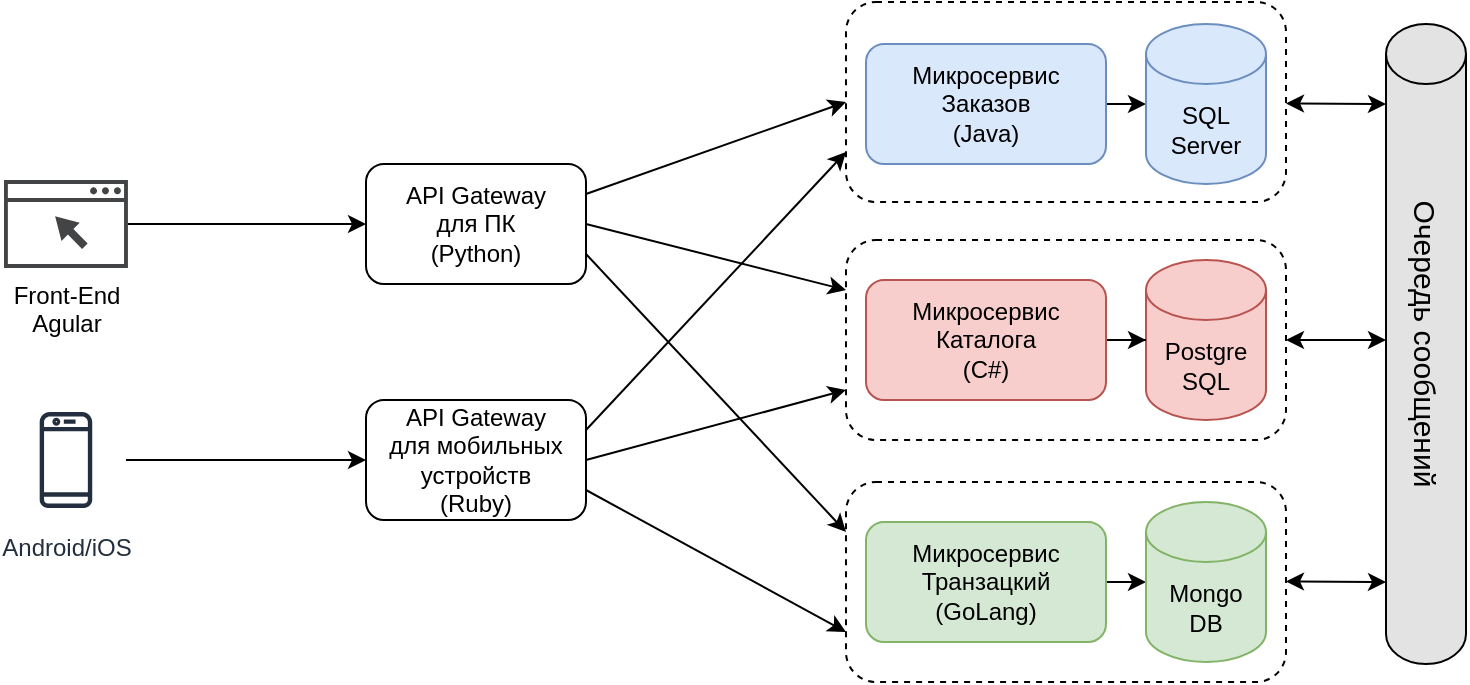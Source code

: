 <mxfile version="14.5.1" type="device"><diagram name="Page-1" id="38b20595-45e3-9b7f-d5ca-b57f44c5b66d"><mxGraphModel dx="886" dy="507" grid="1" gridSize="10" guides="1" tooltips="1" connect="1" arrows="1" fold="1" page="1" pageScale="1" pageWidth="1100" pageHeight="850" background="#ffffff" math="0" shadow="0"><root><mxCell id="0"/><mxCell id="1" parent="0"/><mxCell id="A4lCyTWH7u0pLWWHllQ1-15" value="" style="rounded=1;whiteSpace=wrap;html=1;fillColor=none;dashed=1;" vertex="1" parent="1"><mxGeometry x="481" y="138" width="220" height="100" as="geometry"/></mxCell><mxCell id="A4lCyTWH7u0pLWWHllQ1-16" value="" style="rounded=1;whiteSpace=wrap;html=1;fillColor=none;dashed=1;" vertex="1" parent="1"><mxGeometry x="481" y="259" width="220" height="100" as="geometry"/></mxCell><mxCell id="A4lCyTWH7u0pLWWHllQ1-1" value="" style="rounded=1;whiteSpace=wrap;html=1;fillColor=none;dashed=1;" vertex="1" parent="1"><mxGeometry x="481" y="19" width="220" height="100" as="geometry"/></mxCell><mxCell id="A4lCyTWH7u0pLWWHllQ1-2" style="edgeStyle=orthogonalEdgeStyle;rounded=0;orthogonalLoop=1;jettySize=auto;html=1;entryX=0;entryY=0.5;entryDx=0;entryDy=0;entryPerimeter=0;exitX=1;exitY=0.5;exitDx=0;exitDy=0;" edge="1" parent="1" source="A4lCyTWH7u0pLWWHllQ1-4" target="A4lCyTWH7u0pLWWHllQ1-3"><mxGeometry relative="1" as="geometry"><mxPoint x="591" y="70" as="sourcePoint"/></mxGeometry></mxCell><mxCell id="A4lCyTWH7u0pLWWHllQ1-3" value="&lt;span&gt;SQL&lt;br&gt;Server&lt;br&gt;&lt;/span&gt;" style="shape=cylinder3;whiteSpace=wrap;html=1;boundedLbl=1;backgroundOutline=1;size=15;fillColor=#dae8fc;strokeColor=#6c8ebf;" vertex="1" parent="1"><mxGeometry x="631" y="30" width="60" height="80" as="geometry"/></mxCell><mxCell id="A4lCyTWH7u0pLWWHllQ1-4" value="Микросервис&lt;br&gt;Заказов&lt;br&gt;(Java)" style="rounded=1;whiteSpace=wrap;html=1;fillColor=#dae8fc;strokeColor=#6c8ebf;" vertex="1" parent="1"><mxGeometry x="491" y="40" width="120" height="60" as="geometry"/></mxCell><mxCell id="A4lCyTWH7u0pLWWHllQ1-5" style="edgeStyle=orthogonalEdgeStyle;rounded=0;orthogonalLoop=1;jettySize=auto;html=1;entryX=0;entryY=0.5;entryDx=0;entryDy=0;entryPerimeter=0;exitX=1;exitY=0.5;exitDx=0;exitDy=0;" edge="1" parent="1" source="A4lCyTWH7u0pLWWHllQ1-7" target="A4lCyTWH7u0pLWWHllQ1-6"><mxGeometry relative="1" as="geometry"><mxPoint x="591" y="279" as="sourcePoint"/></mxGeometry></mxCell><mxCell id="A4lCyTWH7u0pLWWHllQ1-6" value="Mongo &lt;br&gt;DB" style="shape=cylinder3;whiteSpace=wrap;html=1;boundedLbl=1;backgroundOutline=1;size=15;fillColor=#d5e8d4;strokeColor=#82b366;" vertex="1" parent="1"><mxGeometry x="631" y="269" width="60" height="80" as="geometry"/></mxCell><mxCell id="A4lCyTWH7u0pLWWHllQ1-7" value="Микросервис Транзацкий&lt;br&gt;(GoLang)" style="rounded=1;whiteSpace=wrap;html=1;fillColor=#d5e8d4;strokeColor=#82b366;" vertex="1" parent="1"><mxGeometry x="491" y="279" width="120" height="60" as="geometry"/></mxCell><mxCell id="A4lCyTWH7u0pLWWHllQ1-8" value="&lt;span&gt;Postgre&lt;br&gt;SQL&lt;br&gt;&lt;/span&gt;" style="shape=cylinder3;whiteSpace=wrap;html=1;boundedLbl=1;backgroundOutline=1;size=15;fillColor=#f8cecc;strokeColor=#b85450;" vertex="1" parent="1"><mxGeometry x="631" y="148" width="60" height="80" as="geometry"/></mxCell><mxCell id="A4lCyTWH7u0pLWWHllQ1-9" value="" style="edgeStyle=orthogonalEdgeStyle;rounded=0;orthogonalLoop=1;jettySize=auto;html=1;" edge="1" parent="1" source="A4lCyTWH7u0pLWWHllQ1-10" target="A4lCyTWH7u0pLWWHllQ1-8"><mxGeometry relative="1" as="geometry"/></mxCell><mxCell id="A4lCyTWH7u0pLWWHllQ1-10" value="Микросервис Каталога &lt;br&gt;(C#)" style="rounded=1;whiteSpace=wrap;html=1;fillColor=#f8cecc;strokeColor=#b85450;" vertex="1" parent="1"><mxGeometry x="491" y="158" width="120" height="60" as="geometry"/></mxCell><mxCell id="A4lCyTWH7u0pLWWHllQ1-11" value="API Gateway&lt;br&gt;для ПК&lt;br&gt;(Python)" style="rounded=1;whiteSpace=wrap;html=1;" vertex="1" parent="1"><mxGeometry x="241" y="100" width="110" height="60" as="geometry"/></mxCell><mxCell id="A4lCyTWH7u0pLWWHllQ1-17" value="" style="shape=cylinder3;whiteSpace=wrap;html=1;boundedLbl=1;backgroundOutline=1;size=15;fillColor=#E3E3E3;" vertex="1" parent="1"><mxGeometry x="751" y="30" width="40" height="320" as="geometry"/></mxCell><mxCell id="A4lCyTWH7u0pLWWHllQ1-18" value="&lt;font style=&quot;font-size: 15px&quot;&gt;Очередь сообщений&lt;br&gt;&lt;/font&gt;" style="text;html=1;strokeColor=none;fillColor=none;align=center;verticalAlign=middle;whiteSpace=wrap;rounded=0;rotation=90;" vertex="1" parent="1"><mxGeometry x="682.25" y="180" width="177.5" height="20" as="geometry"/></mxCell><mxCell id="A4lCyTWH7u0pLWWHllQ1-20" value="" style="endArrow=classic;startArrow=classic;html=1;entryX=1;entryY=0.5;entryDx=0;entryDy=0;" edge="1" parent="1" target="A4lCyTWH7u0pLWWHllQ1-15"><mxGeometry width="50" height="50" relative="1" as="geometry"><mxPoint x="751.0" y="188" as="sourcePoint"/><mxPoint x="712.25" y="187.5" as="targetPoint"/></mxGeometry></mxCell><mxCell id="A4lCyTWH7u0pLWWHllQ1-21" value="" style="endArrow=classic;startArrow=classic;html=1;entryX=1;entryY=0.5;entryDx=0;entryDy=0;" edge="1" parent="1"><mxGeometry width="50" height="50" relative="1" as="geometry"><mxPoint x="751.0" y="70" as="sourcePoint"/><mxPoint x="701.0" y="69.71" as="targetPoint"/></mxGeometry></mxCell><mxCell id="A4lCyTWH7u0pLWWHllQ1-22" value="" style="endArrow=classic;startArrow=classic;html=1;entryX=1;entryY=0.5;entryDx=0;entryDy=0;" edge="1" parent="1"><mxGeometry width="50" height="50" relative="1" as="geometry"><mxPoint x="751.0" y="309.0" as="sourcePoint"/><mxPoint x="701.0" y="308.71" as="targetPoint"/></mxGeometry></mxCell><mxCell id="A4lCyTWH7u0pLWWHllQ1-25" value="API Gateway&lt;br&gt;для мобильных устройств&lt;br&gt;(Ruby)" style="rounded=1;whiteSpace=wrap;html=1;" vertex="1" parent="1"><mxGeometry x="241" y="218" width="110" height="60" as="geometry"/></mxCell><mxCell id="A4lCyTWH7u0pLWWHllQ1-26" value="" style="endArrow=classic;html=1;exitX=1;exitY=0.25;exitDx=0;exitDy=0;entryX=0;entryY=0.5;entryDx=0;entryDy=0;" edge="1" parent="1" source="A4lCyTWH7u0pLWWHllQ1-11" target="A4lCyTWH7u0pLWWHllQ1-1"><mxGeometry width="50" height="50" relative="1" as="geometry"><mxPoint x="321" y="189" as="sourcePoint"/><mxPoint x="371" y="139" as="targetPoint"/></mxGeometry></mxCell><mxCell id="A4lCyTWH7u0pLWWHllQ1-29" value="" style="endArrow=classic;html=1;exitX=1;exitY=0.5;exitDx=0;exitDy=0;entryX=0;entryY=0.25;entryDx=0;entryDy=0;" edge="1" parent="1" source="A4lCyTWH7u0pLWWHllQ1-11" target="A4lCyTWH7u0pLWWHllQ1-15"><mxGeometry width="50" height="50" relative="1" as="geometry"><mxPoint x="361" y="140" as="sourcePoint"/><mxPoint x="491" y="79" as="targetPoint"/></mxGeometry></mxCell><mxCell id="A4lCyTWH7u0pLWWHllQ1-30" value="" style="endArrow=classic;html=1;exitX=1;exitY=0.75;exitDx=0;exitDy=0;entryX=0;entryY=0.25;entryDx=0;entryDy=0;" edge="1" parent="1" source="A4lCyTWH7u0pLWWHllQ1-11" target="A4lCyTWH7u0pLWWHllQ1-16"><mxGeometry width="50" height="50" relative="1" as="geometry"><mxPoint x="361" y="125" as="sourcePoint"/><mxPoint x="491" y="79" as="targetPoint"/></mxGeometry></mxCell><mxCell id="A4lCyTWH7u0pLWWHllQ1-31" value="" style="endArrow=classic;html=1;exitX=1;exitY=0.25;exitDx=0;exitDy=0;entryX=0;entryY=0.75;entryDx=0;entryDy=0;" edge="1" parent="1" source="A4lCyTWH7u0pLWWHllQ1-25" target="A4lCyTWH7u0pLWWHllQ1-1"><mxGeometry width="50" height="50" relative="1" as="geometry"><mxPoint x="371" y="135" as="sourcePoint"/><mxPoint x="501" y="89" as="targetPoint"/></mxGeometry></mxCell><mxCell id="A4lCyTWH7u0pLWWHllQ1-32" value="" style="endArrow=classic;html=1;exitX=1;exitY=0.5;exitDx=0;exitDy=0;entryX=0;entryY=0.75;entryDx=0;entryDy=0;" edge="1" parent="1" source="A4lCyTWH7u0pLWWHllQ1-25" target="A4lCyTWH7u0pLWWHllQ1-15"><mxGeometry width="50" height="50" relative="1" as="geometry"><mxPoint x="381" y="145" as="sourcePoint"/><mxPoint x="511" y="99" as="targetPoint"/></mxGeometry></mxCell><mxCell id="A4lCyTWH7u0pLWWHllQ1-33" value="" style="endArrow=classic;html=1;exitX=1;exitY=0.75;exitDx=0;exitDy=0;entryX=0;entryY=0.75;entryDx=0;entryDy=0;" edge="1" parent="1" source="A4lCyTWH7u0pLWWHllQ1-25" target="A4lCyTWH7u0pLWWHllQ1-16"><mxGeometry width="50" height="50" relative="1" as="geometry"><mxPoint x="391" y="155" as="sourcePoint"/><mxPoint x="521" y="109" as="targetPoint"/></mxGeometry></mxCell><mxCell id="A4lCyTWH7u0pLWWHllQ1-39" style="edgeStyle=orthogonalEdgeStyle;rounded=0;orthogonalLoop=1;jettySize=auto;html=1;entryX=0;entryY=0.5;entryDx=0;entryDy=0;" edge="1" parent="1" source="A4lCyTWH7u0pLWWHllQ1-34" target="A4lCyTWH7u0pLWWHllQ1-11"><mxGeometry relative="1" as="geometry"/></mxCell><mxCell id="A4lCyTWH7u0pLWWHllQ1-34" value="Front-End&lt;br&gt;Agular" style="pointerEvents=1;shadow=0;dashed=0;html=1;strokeColor=none;fillColor=#434445;aspect=fixed;labelPosition=center;verticalLabelPosition=bottom;verticalAlign=top;align=center;outlineConnect=0;shape=mxgraph.vvd.web_browser;" vertex="1" parent="1"><mxGeometry x="60" y="108" width="61.97" height="44" as="geometry"/></mxCell><mxCell id="A4lCyTWH7u0pLWWHllQ1-43" style="edgeStyle=orthogonalEdgeStyle;rounded=0;orthogonalLoop=1;jettySize=auto;html=1;entryX=0;entryY=0.5;entryDx=0;entryDy=0;" edge="1" parent="1" source="A4lCyTWH7u0pLWWHllQ1-42" target="A4lCyTWH7u0pLWWHllQ1-25"><mxGeometry relative="1" as="geometry"/></mxCell><mxCell id="A4lCyTWH7u0pLWWHllQ1-42" value="Android/iOS" style="outlineConnect=0;fontColor=#232F3E;gradientColor=none;strokeColor=#232F3E;fillColor=#ffffff;dashed=0;verticalLabelPosition=bottom;verticalAlign=top;align=center;html=1;fontSize=12;fontStyle=0;aspect=fixed;shape=mxgraph.aws4.resourceIcon;resIcon=mxgraph.aws4.mobile_client;" vertex="1" parent="1"><mxGeometry x="60.98" y="218" width="60" height="60" as="geometry"/></mxCell></root></mxGraphModel></diagram></mxfile>